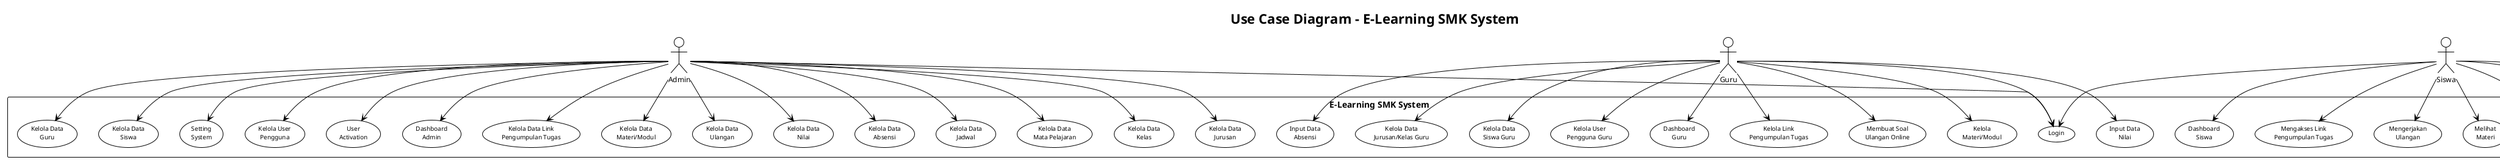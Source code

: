 @startuml
!theme plain
skinparam backgroundColor white
skinparam actor {
    BackgroundColor white
    BorderColor black
    FontSize 12
}
skinparam usecase {
    BackgroundColor white
    BorderColor black
    FontSize 10
}
skinparam rectangle {
    BackgroundColor white
    BorderColor black
    FontStyle bold
}

title Use Case Diagram - E-Learning SMK System

' Positioning actors
actor Admin as admin
actor Guru as guru  
actor Siswa as siswa

rectangle "E-Learning SMK System" {
    
    ' Shared Login
    usecase "Login" as UCLogin
    
    ' Admin Use Cases - arranged in groups
    usecase "Dashboard\nAdmin" as UC1
    usecase "User\nActivation" as UC2
    usecase "Kelola User\nPengguna" as UC3
    usecase "Setting\nSystem" as UC4
    
    usecase "Kelola Data\nSiswa" as UC5
    usecase "Kelola Data\nGuru" as UC6
    usecase "Kelola Data\nJurusan" as UC7
    usecase "Kelola Data\nKelas" as UC8
    usecase "Kelola Data\nMata Pelajaran" as UC9
    usecase "Kelola Data\nJadwal" as UC10
    usecase "Kelola Data\nAbsensi" as UC11
    usecase "Kelola Data\nNilai" as UC12
    usecase "Kelola Data\nUlangan" as UC13
    usecase "Kelola Data\nMateri/Modul" as UC14
    usecase "Kelola Data Link\nPengumpulan Tugas" as UC15
    
    ' Guru Use Cases
    usecase "Dashboard\nGuru" as UC16
    usecase "Kelola User\nPengguna Guru" as UC17
    usecase "Kelola Data\nSiswa Guru" as UC18
    usecase "Kelola Data\nJurusan/Kelas Guru" as UC19
    usecase "Input Data\nAbsensi" as UC20
    usecase "Input Data\nNilai" as UC21
    usecase "Kelola\nMateri/Modul" as UC22
    usecase "Membuat Soal\nUlangan Online" as UC23
    usecase "Kelola Link\nPengumpulan Tugas" as UC24
    
    ' Siswa Use Cases
    usecase "Dashboard\nSiswa" as UC25
    usecase "Kelola User\nPengguna Siswa" as UC26
    usecase "Melihat\nJadwal" as UC27
    usecase "Melihat\nNilai" as UC28
    usecase "Melihat\nMateri" as UC29
    usecase "Mengerjakan\nUlangan" as UC30
    usecase "Mengakses Link\nPengumpulan Tugas" as UC31
}

' Admin connections
admin --> UCLogin
admin --> UC1
admin --> UC2
admin --> UC3
admin --> UC4
admin --> UC5
admin --> UC6
admin --> UC7
admin --> UC8
admin --> UC9
admin --> UC10
admin --> UC11
admin --> UC12
admin --> UC13
admin --> UC14
admin --> UC15

' Guru connections
guru --> UCLogin
guru --> UC16
guru --> UC17
guru --> UC18
guru --> UC19
guru --> UC20
guru --> UC21
guru --> UC22
guru --> UC23
guru --> UC24

' Siswa connections
siswa --> UCLogin
siswa --> UC25
siswa --> UC26
siswa --> UC27
siswa --> UC28
siswa --> UC29
siswa --> UC30
siswa --> UC31

@enduml
